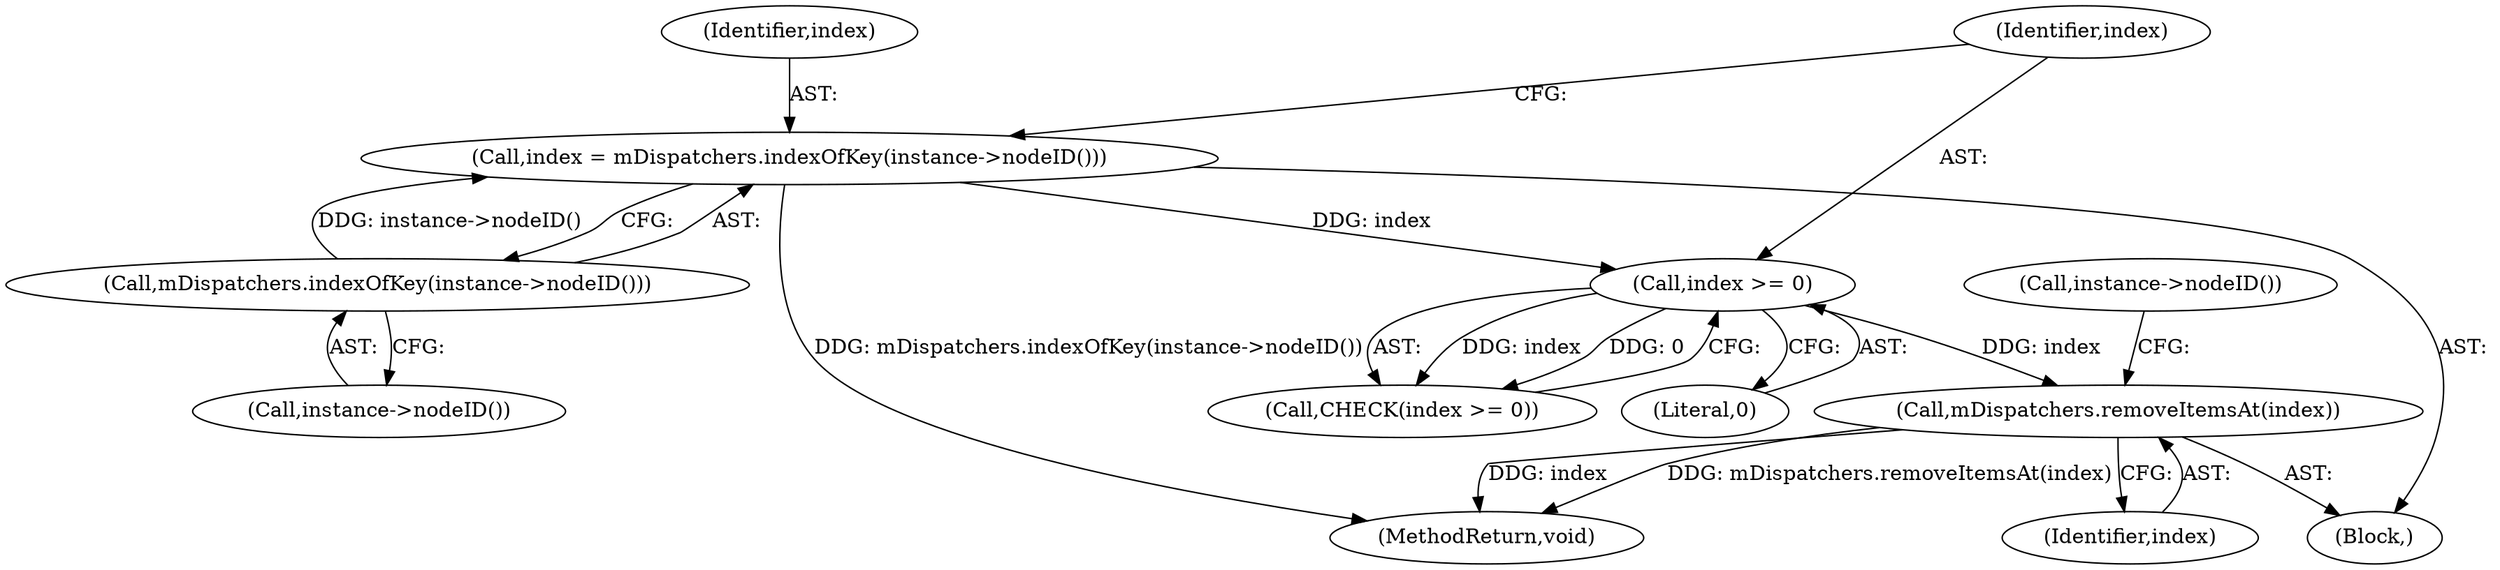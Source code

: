 digraph "0_Android_f9ed2fe6d61259e779a37d4c2d7edb33a1c1f8ba_0@API" {
"1000129" [label="(Call,mDispatchers.removeItemsAt(index))"];
"1000126" [label="(Call,index >= 0)"];
"1000121" [label="(Call,index = mDispatchers.indexOfKey(instance->nodeID()))"];
"1000123" [label="(Call,mDispatchers.indexOfKey(instance->nodeID()))"];
"1000126" [label="(Call,index >= 0)"];
"1000122" [label="(Identifier,index)"];
"1000121" [label="(Call,index = mDispatchers.indexOfKey(instance->nodeID()))"];
"1000123" [label="(Call,mDispatchers.indexOfKey(instance->nodeID()))"];
"1000124" [label="(Call,instance->nodeID())"];
"1000125" [label="(Call,CHECK(index >= 0))"];
"1000129" [label="(Call,mDispatchers.removeItemsAt(index))"];
"1000127" [label="(Identifier,index)"];
"1000130" [label="(Identifier,index)"];
"1000104" [label="(Block,)"];
"1000128" [label="(Literal,0)"];
"1000132" [label="(Call,instance->nodeID())"];
"1000135" [label="(MethodReturn,void)"];
"1000129" -> "1000104"  [label="AST: "];
"1000129" -> "1000130"  [label="CFG: "];
"1000130" -> "1000129"  [label="AST: "];
"1000132" -> "1000129"  [label="CFG: "];
"1000129" -> "1000135"  [label="DDG: index"];
"1000129" -> "1000135"  [label="DDG: mDispatchers.removeItemsAt(index)"];
"1000126" -> "1000129"  [label="DDG: index"];
"1000126" -> "1000125"  [label="AST: "];
"1000126" -> "1000128"  [label="CFG: "];
"1000127" -> "1000126"  [label="AST: "];
"1000128" -> "1000126"  [label="AST: "];
"1000125" -> "1000126"  [label="CFG: "];
"1000126" -> "1000125"  [label="DDG: index"];
"1000126" -> "1000125"  [label="DDG: 0"];
"1000121" -> "1000126"  [label="DDG: index"];
"1000121" -> "1000104"  [label="AST: "];
"1000121" -> "1000123"  [label="CFG: "];
"1000122" -> "1000121"  [label="AST: "];
"1000123" -> "1000121"  [label="AST: "];
"1000127" -> "1000121"  [label="CFG: "];
"1000121" -> "1000135"  [label="DDG: mDispatchers.indexOfKey(instance->nodeID())"];
"1000123" -> "1000121"  [label="DDG: instance->nodeID()"];
"1000123" -> "1000124"  [label="CFG: "];
"1000124" -> "1000123"  [label="AST: "];
}
